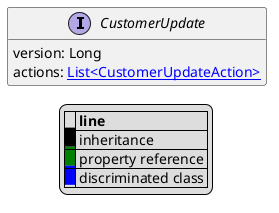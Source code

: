 @startuml

hide empty fields
hide empty methods
legend
|= |= line |
|<back:black>   </back>| inheritance |
|<back:green>   </back>| property reference |
|<back:blue>   </back>| discriminated class |
endlegend
interface CustomerUpdate [[CustomerUpdate.svg]]  {
    version: Long
    actions: [[CustomerUpdateAction.svg List<CustomerUpdateAction>]]
}






@enduml
